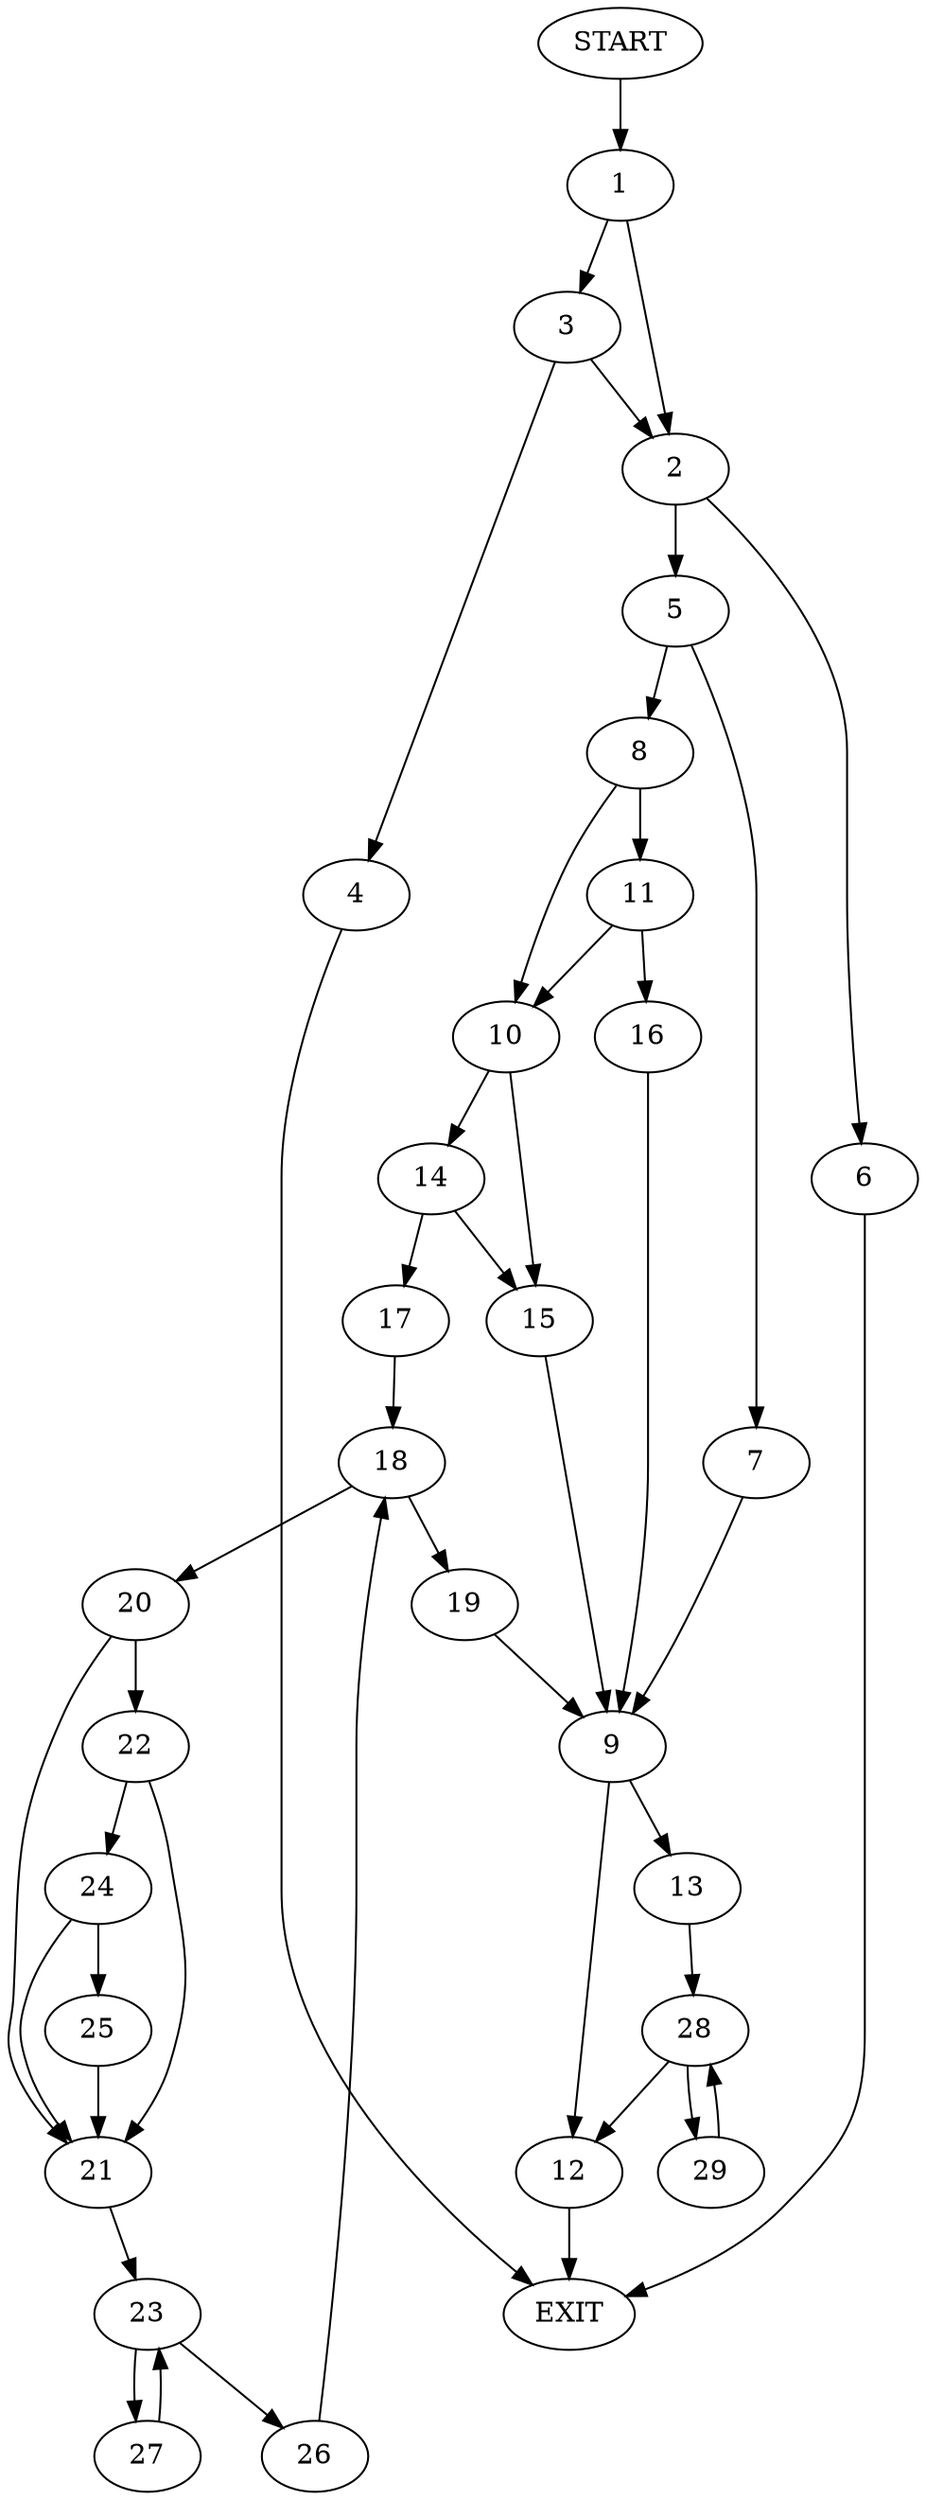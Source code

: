 digraph {
0 [label="START"]
30 [label="EXIT"]
0 -> 1
1 -> 2
1 -> 3
3 -> 2
3 -> 4
2 -> 5
2 -> 6
4 -> 30
6 -> 30
5 -> 7
5 -> 8
7 -> 9
8 -> 10
8 -> 11
9 -> 12
9 -> 13
10 -> 14
10 -> 15
11 -> 10
11 -> 16
16 -> 9
14 -> 17
14 -> 15
15 -> 9
17 -> 18
18 -> 19
18 -> 20
20 -> 21
20 -> 22
19 -> 9
21 -> 23
22 -> 24
22 -> 21
24 -> 25
24 -> 21
25 -> 21
23 -> 26
23 -> 27
26 -> 18
27 -> 23
12 -> 30
13 -> 28
28 -> 12
28 -> 29
29 -> 28
}
